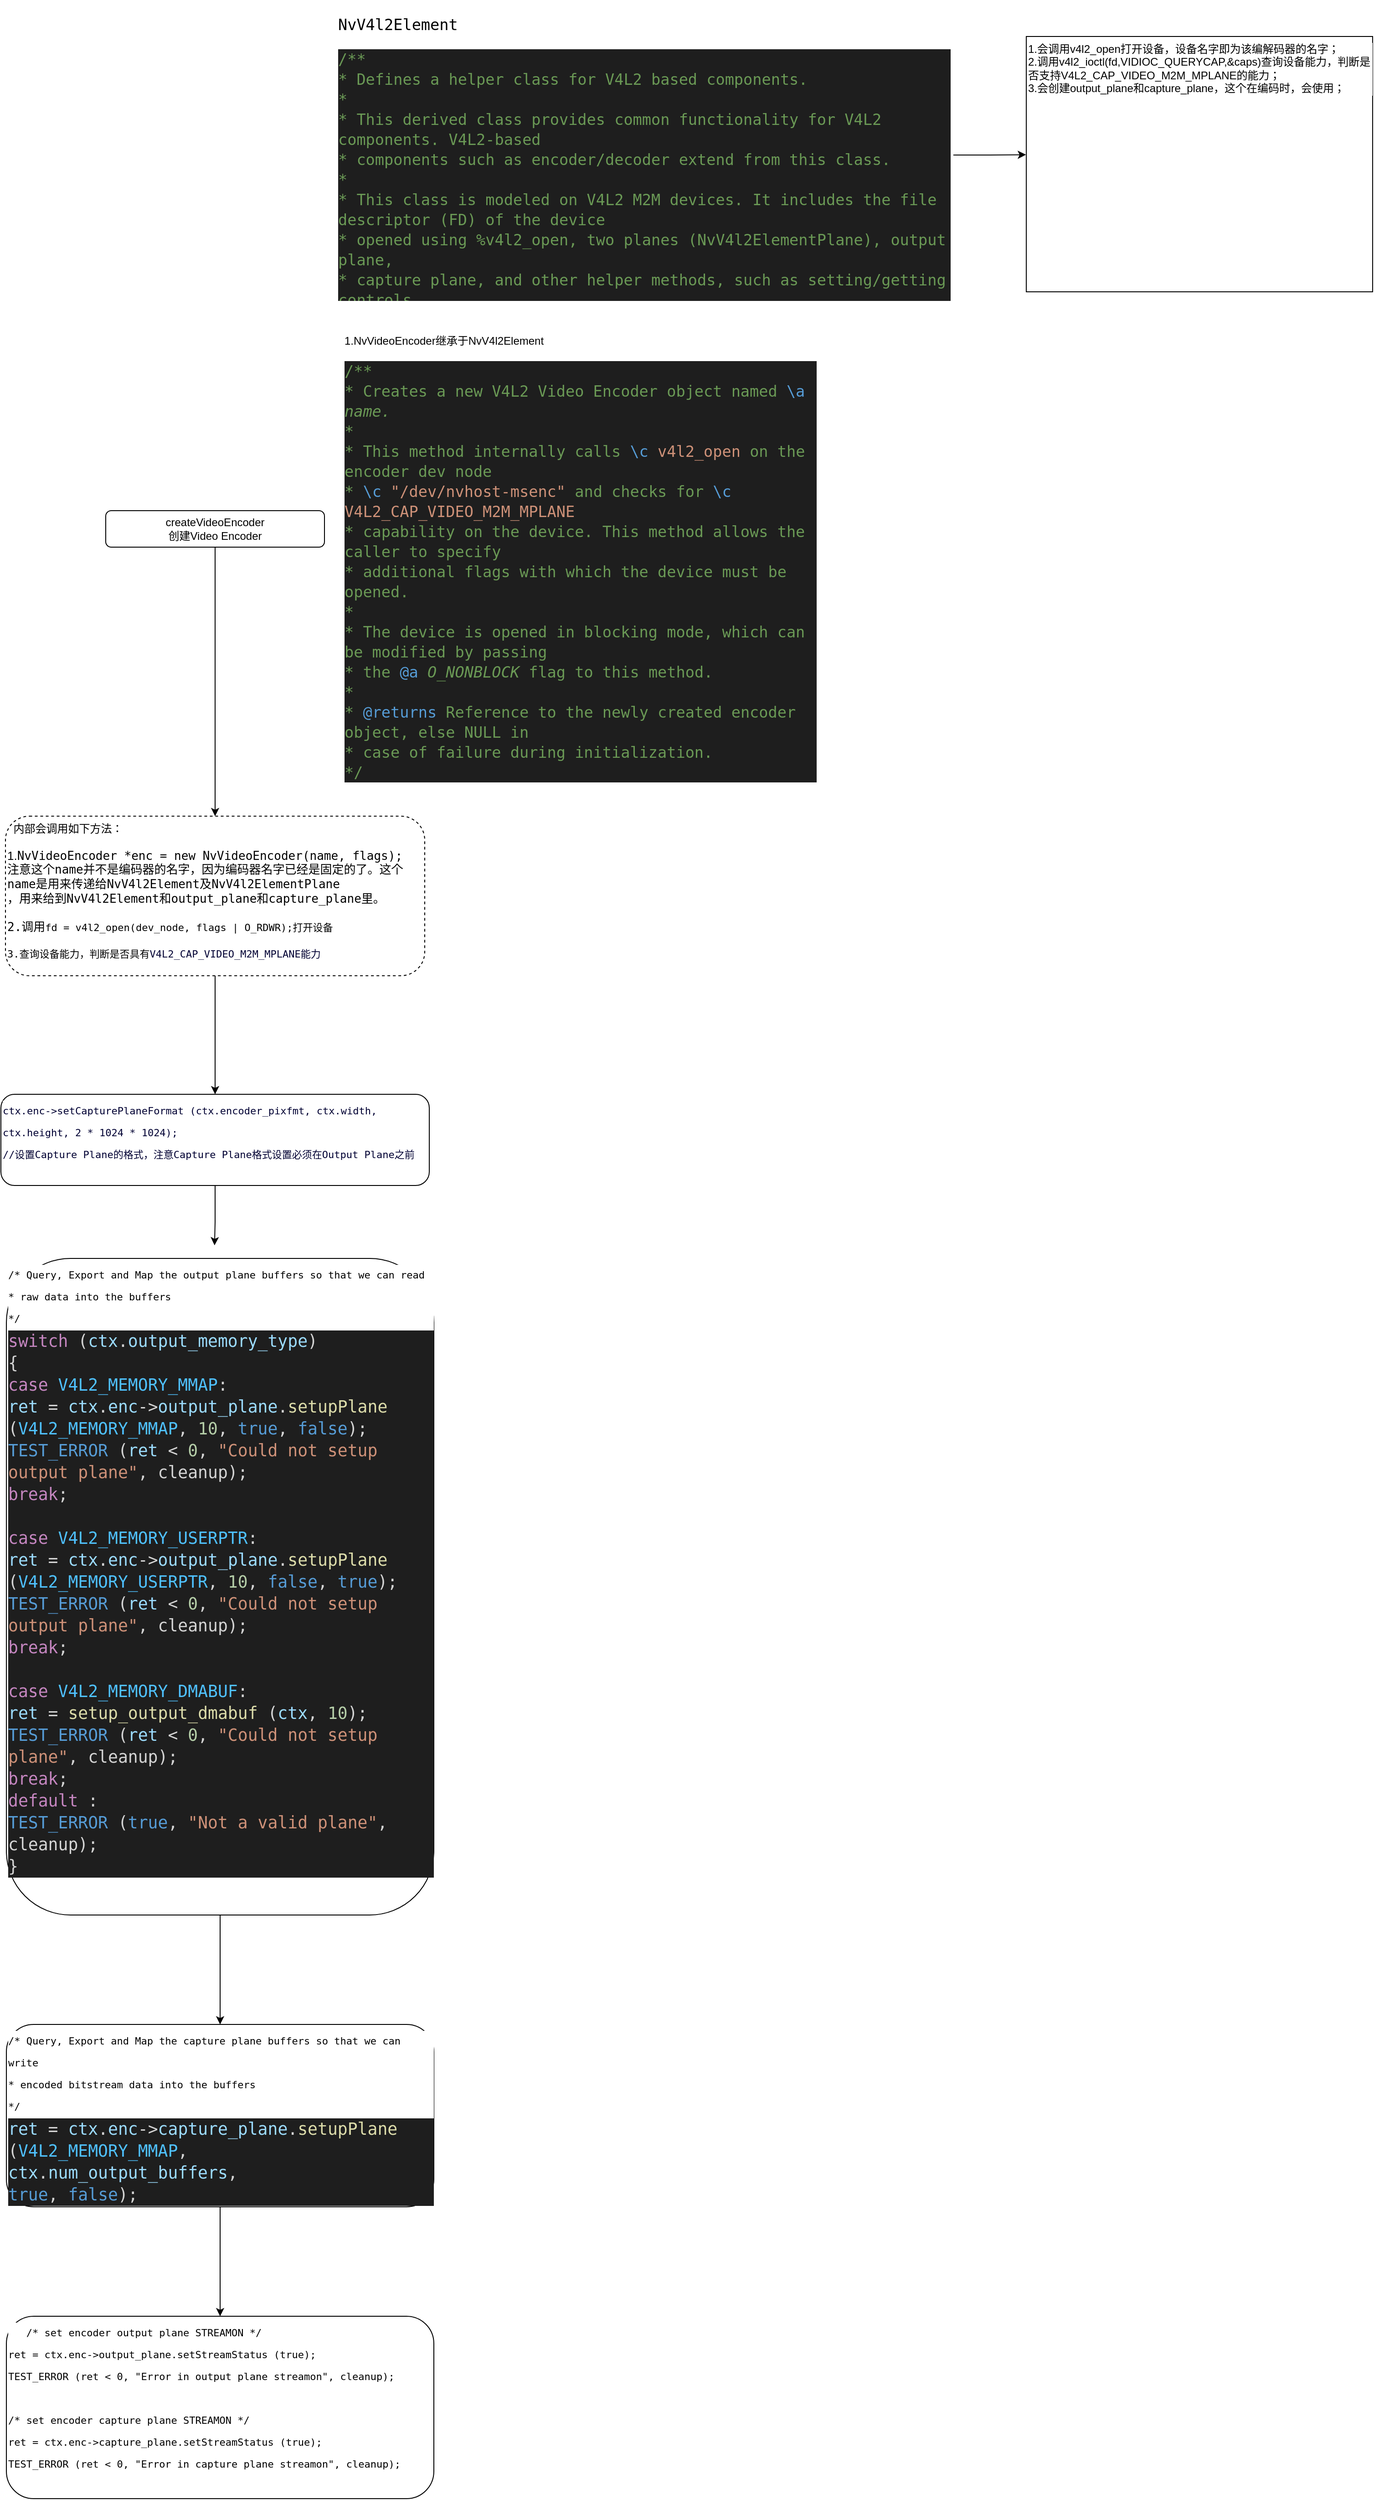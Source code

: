 <mxfile version="20.0.4" type="github">
  <diagram id="h0UbLLDwKzwc2ggPvic3" name="nvidia encode">
    <mxGraphModel dx="934" dy="1682" grid="1" gridSize="10" guides="1" tooltips="1" connect="1" arrows="1" fold="1" page="1" pageScale="1" pageWidth="827" pageHeight="1169" math="0" shadow="0">
      <root>
        <mxCell id="0" />
        <mxCell id="1" parent="0" />
        <mxCell id="C5bBJ59nCPVQjy3G_bLI-8" style="edgeStyle=orthogonalEdgeStyle;rounded=0;orthogonalLoop=1;jettySize=auto;html=1;entryX=0.5;entryY=0;entryDx=0;entryDy=0;fontSize=11;fontColor=#000000;" edge="1" parent="1" source="C5bBJ59nCPVQjy3G_bLI-1" target="C5bBJ59nCPVQjy3G_bLI-7">
          <mxGeometry relative="1" as="geometry" />
        </mxCell>
        <mxCell id="C5bBJ59nCPVQjy3G_bLI-1" value="createVideoEncoder&lt;br&gt;创建Video Encoder" style="rounded=1;whiteSpace=wrap;html=1;" vertex="1" parent="1">
          <mxGeometry x="270" y="230" width="240" height="40" as="geometry" />
        </mxCell>
        <mxCell id="C5bBJ59nCPVQjy3G_bLI-2" value="1.NvVideoEncoder继承于NvV4l2Element&lt;br&gt;&lt;br&gt;&lt;div style=&quot;color: rgb(212, 212, 212); background-color: rgb(30, 30, 30); font-family: &amp;quot;Operator Mono&amp;quot;, &amp;quot;Dank Mono&amp;quot;, &amp;quot;Fira Code Light&amp;quot;, &amp;quot;Droid Sans Mono&amp;quot;, &amp;quot;monospace&amp;quot;, monospace; font-size: 16.8px; line-height: 22px;&quot;&gt;&lt;div&gt;&lt;span style=&quot;color: #6a9955;&quot;&gt;/**&lt;/span&gt;&lt;/div&gt;&lt;div&gt;&lt;span style=&quot;color: #6a9955;&quot;&gt;     * Creates a new V4L2 Video Encoder object named &lt;/span&gt;&lt;span style=&quot;color: #569cd6;&quot;&gt;\a&lt;/span&gt;&lt;span style=&quot;color: #6a9955;&quot;&gt; &lt;/span&gt;&lt;span style=&quot;color: #6a9955;font-style: italic;&quot;&gt;name.&lt;/span&gt;&lt;/div&gt;&lt;div&gt;&lt;span style=&quot;color: #6a9955;&quot;&gt;     *&lt;/span&gt;&lt;/div&gt;&lt;div&gt;&lt;span style=&quot;color: #6a9955;&quot;&gt;     * This method internally calls &lt;/span&gt;&lt;span style=&quot;color: #569cd6;&quot;&gt;\c&lt;/span&gt;&lt;span style=&quot;color: #6a9955;&quot;&gt; &lt;/span&gt;&lt;span style=&quot;color: #ce9178;&quot;&gt;v4l2_open&lt;/span&gt;&lt;span style=&quot;color: #6a9955;&quot;&gt; on the encoder dev node&lt;/span&gt;&lt;/div&gt;&lt;div&gt;&lt;span style=&quot;color: #6a9955;&quot;&gt;     * &lt;/span&gt;&lt;span style=&quot;color: #569cd6;&quot;&gt;\c&lt;/span&gt;&lt;span style=&quot;color: #6a9955;&quot;&gt; &lt;/span&gt;&lt;span style=&quot;color: #ce9178;&quot;&gt;&quot;/dev/nvhost-msenc&quot;&lt;/span&gt;&lt;span style=&quot;color: #6a9955;&quot;&gt; and checks for &lt;/span&gt;&lt;span style=&quot;color: #569cd6;&quot;&gt;\c&lt;/span&gt;&lt;span style=&quot;color: #6a9955;&quot;&gt; &lt;/span&gt;&lt;span style=&quot;color: #ce9178;&quot;&gt;V4L2_CAP_VIDEO_M2M_MPLANE&lt;/span&gt;&lt;/div&gt;&lt;div&gt;&lt;span style=&quot;color: #6a9955;&quot;&gt;     * capability on the device. This method allows the caller to specify&lt;/span&gt;&lt;/div&gt;&lt;div&gt;&lt;span style=&quot;color: #6a9955;&quot;&gt;     * additional flags with which the device must be opened.&lt;/span&gt;&lt;/div&gt;&lt;div&gt;&lt;span style=&quot;color: #6a9955;&quot;&gt;     *&lt;/span&gt;&lt;/div&gt;&lt;div&gt;&lt;span style=&quot;color: #6a9955;&quot;&gt;     * The device is opened in blocking mode, which can be modified by passing&lt;/span&gt;&lt;/div&gt;&lt;div&gt;&lt;span style=&quot;color: #6a9955;&quot;&gt;     * the &lt;/span&gt;&lt;span style=&quot;color: #569cd6;&quot;&gt;@a&lt;/span&gt;&lt;span style=&quot;color: #6a9955;&quot;&gt; &lt;/span&gt;&lt;span style=&quot;color: #6a9955;font-style: italic;&quot;&gt;O_NONBLOCK&lt;/span&gt;&lt;span style=&quot;color: #6a9955;&quot;&gt; flag to this method.&lt;/span&gt;&lt;/div&gt;&lt;div&gt;&lt;span style=&quot;color: #6a9955;&quot;&gt;     *&lt;/span&gt;&lt;/div&gt;&lt;div&gt;&lt;span style=&quot;color: #6a9955;&quot;&gt;     * &lt;/span&gt;&lt;span style=&quot;color: #569cd6;&quot;&gt;@returns&lt;/span&gt;&lt;span style=&quot;color: #6a9955;&quot;&gt; Reference to the newly created encoder object, else NULL in&lt;/span&gt;&lt;/div&gt;&lt;div&gt;&lt;span style=&quot;color: #6a9955;&quot;&gt;     *          case of failure during initialization.&lt;/span&gt;&lt;/div&gt;&lt;div&gt;&lt;span style=&quot;color: #6a9955;&quot;&gt;     */&lt;/span&gt;&lt;/div&gt;&lt;/div&gt;" style="text;html=1;strokeColor=none;fillColor=none;align=left;verticalAlign=top;whiteSpace=wrap;rounded=0;" vertex="1" parent="1">
          <mxGeometry x="530" y="30" width="520" height="440" as="geometry" />
        </mxCell>
        <mxCell id="C5bBJ59nCPVQjy3G_bLI-5" style="edgeStyle=orthogonalEdgeStyle;rounded=0;orthogonalLoop=1;jettySize=auto;html=1;exitX=1;exitY=0.5;exitDx=0;exitDy=0;entryX=-0.001;entryY=0.381;entryDx=0;entryDy=0;entryPerimeter=0;fontColor=#000000;" edge="1" parent="1" source="C5bBJ59nCPVQjy3G_bLI-3">
          <mxGeometry relative="1" as="geometry">
            <mxPoint x="1279.62" y="-160.32" as="targetPoint" />
          </mxGeometry>
        </mxCell>
        <mxCell id="C5bBJ59nCPVQjy3G_bLI-3" value="&lt;h1&gt;&lt;div style=&quot;font-family: &amp;quot;Operator Mono&amp;quot;, &amp;quot;Dank Mono&amp;quot;, &amp;quot;Fira Code Light&amp;quot;, &amp;quot;Droid Sans Mono&amp;quot;, &amp;quot;monospace&amp;quot;, monospace; font-weight: normal; font-size: 16.8px; line-height: 22px;&quot;&gt;&lt;span style=&quot;background-color: rgb(255, 255, 255);&quot;&gt;NvV4l2Element&lt;/span&gt;&lt;/div&gt;&lt;/h1&gt;&lt;div style=&quot;color: rgb(212, 212, 212); background-color: rgb(30, 30, 30); font-family: &amp;quot;Operator Mono&amp;quot;, &amp;quot;Dank Mono&amp;quot;, &amp;quot;Fira Code Light&amp;quot;, &amp;quot;Droid Sans Mono&amp;quot;, &amp;quot;monospace&amp;quot;, monospace; font-size: 16.8px; line-height: 22px;&quot;&gt;&lt;div&gt;&lt;span style=&quot;color: #6a9955;&quot;&gt;/**&lt;/span&gt;&lt;/div&gt;&lt;div&gt;&lt;span style=&quot;color: #6a9955;&quot;&gt; * Defines a helper class for V4L2 based components.&lt;/span&gt;&lt;/div&gt;&lt;div&gt;&lt;span style=&quot;color: #6a9955;&quot;&gt; *&lt;/span&gt;&lt;/div&gt;&lt;div&gt;&lt;span style=&quot;color: #6a9955;&quot;&gt; * This derived class provides common functionality for V4L2 components. V4L2-based&lt;/span&gt;&lt;/div&gt;&lt;div&gt;&lt;span style=&quot;color: #6a9955;&quot;&gt; * components such as encoder/decoder extend from this class.&lt;/span&gt;&lt;/div&gt;&lt;div&gt;&lt;span style=&quot;color: #6a9955;&quot;&gt; *&lt;/span&gt;&lt;/div&gt;&lt;div&gt;&lt;span style=&quot;color: #6a9955;&quot;&gt; * This class is modeled on V4L2 M2M devices. It includes the file descriptor (FD) of the device&lt;/span&gt;&lt;/div&gt;&lt;div&gt;&lt;span style=&quot;color: #6a9955;&quot;&gt; * opened using %v4l2_open, two planes (NvV4l2ElementPlane), output plane,&lt;/span&gt;&lt;/div&gt;&lt;div&gt;&lt;span style=&quot;color: #6a9955;&quot;&gt; * capture plane, and other helper methods, such as setting/getting controls,&lt;/span&gt;&lt;/div&gt;&lt;div&gt;&lt;span style=&quot;color: #6a9955;&quot;&gt; * subscribing/dequeueing events, etc.&lt;/span&gt;&lt;/div&gt;&lt;div&gt;&lt;span style=&quot;color: #6a9955;&quot;&gt; */&lt;/span&gt;&lt;/div&gt;&lt;/div&gt;" style="text;html=1;strokeColor=none;fillColor=none;spacing=5;spacingTop=-20;whiteSpace=wrap;overflow=hidden;rounded=0;" vertex="1" parent="1">
          <mxGeometry x="520" y="-320" width="680" height="320" as="geometry" />
        </mxCell>
        <mxCell id="C5bBJ59nCPVQjy3G_bLI-6" value="1.会调用v4l2_open打开设备，设备名字即为该编解码器的名字；&lt;br&gt;2.调用v4l2_ioctl(fd,VIDIOC_QUERYCAP,&amp;amp;caps)查询设备能力，判断是否支持V4L2_CAP_VIDEO_M2M_MPLANE的能力；&lt;br&gt;3.会创建output_plane和capture_plane，这个在编码时，会使用；" style="rounded=0;whiteSpace=wrap;html=1;labelBackgroundColor=#FFFFFF;fontColor=#000000;align=left;verticalAlign=top;" vertex="1" parent="1">
          <mxGeometry x="1280" y="-290" width="380" height="280" as="geometry" />
        </mxCell>
        <mxCell id="C5bBJ59nCPVQjy3G_bLI-12" style="edgeStyle=orthogonalEdgeStyle;rounded=0;orthogonalLoop=1;jettySize=auto;html=1;entryX=0.5;entryY=0;entryDx=0;entryDy=0;fontSize=11;fontColor=#000033;" edge="1" parent="1" source="C5bBJ59nCPVQjy3G_bLI-7" target="C5bBJ59nCPVQjy3G_bLI-9">
          <mxGeometry relative="1" as="geometry" />
        </mxCell>
        <mxCell id="C5bBJ59nCPVQjy3G_bLI-7" value="&lt;span style=&quot;white-space: pre;&quot;&gt;	&lt;/span&gt;&lt;span style=&quot;white-space: pre;&quot;&gt;	&lt;/span&gt;内部会调用如下方法：&lt;br&gt;&lt;br&gt;&lt;span style=&quot;background-color: rgb(255, 255, 255); font-size: 13px;&quot;&gt;1.&lt;span style=&quot;font-family: &amp;quot;Operator Mono&amp;quot;, &amp;quot;Dank Mono&amp;quot;, &amp;quot;Fira Code Light&amp;quot;, &amp;quot;Droid Sans Mono&amp;quot;, &amp;quot;monospace&amp;quot;, monospace;&quot;&gt;NvVideoEncoder&lt;/span&gt;&lt;span style=&quot;font-family: &amp;quot;Operator Mono&amp;quot;, &amp;quot;Dank Mono&amp;quot;, &amp;quot;Fira Code Light&amp;quot;, &amp;quot;Droid Sans Mono&amp;quot;, &amp;quot;monospace&amp;quot;, monospace;&quot;&gt; *&lt;/span&gt;&lt;span style=&quot;font-family: &amp;quot;Operator Mono&amp;quot;, &amp;quot;Dank Mono&amp;quot;, &amp;quot;Fira Code Light&amp;quot;, &amp;quot;Droid Sans Mono&amp;quot;, &amp;quot;monospace&amp;quot;, monospace;&quot;&gt;enc&lt;/span&gt;&lt;span style=&quot;font-family: &amp;quot;Operator Mono&amp;quot;, &amp;quot;Dank Mono&amp;quot;, &amp;quot;Fira Code Light&amp;quot;, &amp;quot;Droid Sans Mono&amp;quot;, &amp;quot;monospace&amp;quot;, monospace;&quot;&gt; = &lt;/span&gt;&lt;span style=&quot;font-family: &amp;quot;Operator Mono&amp;quot;, &amp;quot;Dank Mono&amp;quot;, &amp;quot;Fira Code Light&amp;quot;, &amp;quot;Droid Sans Mono&amp;quot;, &amp;quot;monospace&amp;quot;, monospace;&quot;&gt;new&lt;/span&gt;&lt;span style=&quot;font-family: &amp;quot;Operator Mono&amp;quot;, &amp;quot;Dank Mono&amp;quot;, &amp;quot;Fira Code Light&amp;quot;, &amp;quot;Droid Sans Mono&amp;quot;, &amp;quot;monospace&amp;quot;, monospace;&quot;&gt; &lt;/span&gt;&lt;span style=&quot;font-family: &amp;quot;Operator Mono&amp;quot;, &amp;quot;Dank Mono&amp;quot;, &amp;quot;Fira Code Light&amp;quot;, &amp;quot;Droid Sans Mono&amp;quot;, &amp;quot;monospace&amp;quot;, monospace;&quot;&gt;NvVideoEncoder&lt;/span&gt;&lt;span style=&quot;font-family: &amp;quot;Operator Mono&amp;quot;, &amp;quot;Dank Mono&amp;quot;, &amp;quot;Fira Code Light&amp;quot;, &amp;quot;Droid Sans Mono&amp;quot;, &amp;quot;monospace&amp;quot;, monospace;&quot;&gt;(&lt;/span&gt;&lt;span style=&quot;font-family: &amp;quot;Operator Mono&amp;quot;, &amp;quot;Dank Mono&amp;quot;, &amp;quot;Fira Code Light&amp;quot;, &amp;quot;Droid Sans Mono&amp;quot;, &amp;quot;monospace&amp;quot;, monospace;&quot;&gt;name&lt;/span&gt;&lt;span style=&quot;font-family: &amp;quot;Operator Mono&amp;quot;, &amp;quot;Dank Mono&amp;quot;, &amp;quot;Fira Code Light&amp;quot;, &amp;quot;Droid Sans Mono&amp;quot;, &amp;quot;monospace&amp;quot;, monospace;&quot;&gt;, &lt;/span&gt;&lt;span style=&quot;font-family: &amp;quot;Operator Mono&amp;quot;, &amp;quot;Dank Mono&amp;quot;, &amp;quot;Fira Code Light&amp;quot;, &amp;quot;Droid Sans Mono&amp;quot;, &amp;quot;monospace&amp;quot;, monospace;&quot;&gt;flags&lt;/span&gt;&lt;span style=&quot;font-family: &amp;quot;Operator Mono&amp;quot;, &amp;quot;Dank Mono&amp;quot;, &amp;quot;Fira Code Light&amp;quot;, &amp;quot;Droid Sans Mono&amp;quot;, &amp;quot;monospace&amp;quot;, monospace;&quot;&gt;);&lt;br&gt;注意这个name并不是编码器的名字，因为编码器名字已经是固定的了。这个name是用来传递给NvV4l2Element及&lt;/span&gt;&lt;/span&gt;&lt;span style=&quot;font-family: &amp;quot;Operator Mono&amp;quot;, &amp;quot;Dank Mono&amp;quot;, &amp;quot;Fira Code Light&amp;quot;, &amp;quot;Droid Sans Mono&amp;quot;, &amp;quot;monospace&amp;quot;, monospace; font-size: 13px; background-color: rgb(255, 255, 255);&quot;&gt;NvV4l2ElementPlane&lt;/span&gt;&lt;span style=&quot;background-color: rgb(255, 255, 255); font-size: 13px;&quot;&gt;&lt;span style=&quot;font-family: &amp;quot;Operator Mono&amp;quot;, &amp;quot;Dank Mono&amp;quot;, &amp;quot;Fira Code Light&amp;quot;, &amp;quot;Droid Sans Mono&amp;quot;, &amp;quot;monospace&amp;quot;, monospace;&quot;&gt;&lt;br&gt;，用来给到NvV4l2Element和output_plane和capture_plane里。&lt;br&gt;&lt;br&gt;2.调用&lt;/span&gt;&lt;/span&gt;&lt;font style=&quot;font-size: 11px;&quot;&gt;&lt;span style=&quot;font-family: &amp;quot;Operator Mono&amp;quot;, &amp;quot;Dank Mono&amp;quot;, &amp;quot;Fira Code Light&amp;quot;, &amp;quot;Droid Sans Mono&amp;quot;, &amp;quot;monospace&amp;quot;, monospace; font-size: 11px;&quot;&gt;fd&lt;/span&gt;&lt;span style=&quot;font-family: &amp;quot;Operator Mono&amp;quot;, &amp;quot;Dank Mono&amp;quot;, &amp;quot;Fira Code Light&amp;quot;, &amp;quot;Droid Sans Mono&amp;quot;, &amp;quot;monospace&amp;quot;, monospace; font-size: 11px;&quot;&gt; = &lt;/span&gt;&lt;span style=&quot;font-family: &amp;quot;Operator Mono&amp;quot;, &amp;quot;Dank Mono&amp;quot;, &amp;quot;Fira Code Light&amp;quot;, &amp;quot;Droid Sans Mono&amp;quot;, &amp;quot;monospace&amp;quot;, monospace; font-size: 11px;&quot;&gt;v4l2_open&lt;/span&gt;&lt;span style=&quot;font-family: &amp;quot;Operator Mono&amp;quot;, &amp;quot;Dank Mono&amp;quot;, &amp;quot;Fira Code Light&amp;quot;, &amp;quot;Droid Sans Mono&amp;quot;, &amp;quot;monospace&amp;quot;, monospace; font-size: 11px;&quot;&gt;(&lt;/span&gt;&lt;span style=&quot;font-family: &amp;quot;Operator Mono&amp;quot;, &amp;quot;Dank Mono&amp;quot;, &amp;quot;Fira Code Light&amp;quot;, &amp;quot;Droid Sans Mono&amp;quot;, &amp;quot;monospace&amp;quot;, monospace; font-size: 11px;&quot;&gt;dev_node&lt;/span&gt;&lt;span style=&quot;font-family: &amp;quot;Operator Mono&amp;quot;, &amp;quot;Dank Mono&amp;quot;, &amp;quot;Fira Code Light&amp;quot;, &amp;quot;Droid Sans Mono&amp;quot;, &amp;quot;monospace&amp;quot;, monospace; font-size: 11px;&quot;&gt;, &lt;/span&gt;&lt;span style=&quot;font-family: &amp;quot;Operator Mono&amp;quot;, &amp;quot;Dank Mono&amp;quot;, &amp;quot;Fira Code Light&amp;quot;, &amp;quot;Droid Sans Mono&amp;quot;, &amp;quot;monospace&amp;quot;, monospace; font-size: 11px;&quot;&gt;flags&lt;/span&gt;&lt;span style=&quot;font-family: &amp;quot;Operator Mono&amp;quot;, &amp;quot;Dank Mono&amp;quot;, &amp;quot;Fira Code Light&amp;quot;, &amp;quot;Droid Sans Mono&amp;quot;, &amp;quot;monospace&amp;quot;, monospace; font-size: 11px;&quot;&gt; | &lt;/span&gt;&lt;span style=&quot;font-family: &amp;quot;Operator Mono&amp;quot;, &amp;quot;Dank Mono&amp;quot;, &amp;quot;Fira Code Light&amp;quot;, &amp;quot;Droid Sans Mono&amp;quot;, &amp;quot;monospace&amp;quot;, monospace; font-size: 11px;&quot;&gt;O_RDWR&lt;/span&gt;&lt;span style=&quot;font-family: &amp;quot;Operator Mono&amp;quot;, &amp;quot;Dank Mono&amp;quot;, &amp;quot;Fira Code Light&amp;quot;, &amp;quot;Droid Sans Mono&amp;quot;, &amp;quot;monospace&amp;quot;, monospace; font-size: 11px;&quot;&gt;);打开设备&lt;br&gt;&lt;br&gt;3.查询设备能力，判断是否具有&lt;/span&gt;&lt;/font&gt;&lt;span style=&quot;font-family: &amp;quot;Operator Mono&amp;quot;, &amp;quot;Dank Mono&amp;quot;, &amp;quot;Fira Code Light&amp;quot;, &amp;quot;Droid Sans Mono&amp;quot;, &amp;quot;monospace&amp;quot;, monospace; background-color: rgb(255, 255, 255);&quot;&gt;&lt;font style=&quot;font-size: 11px;&quot; color=&quot;#000033&quot;&gt;V4L2_CAP_VIDEO_M2M_MPLANE能力&lt;br&gt;&lt;br&gt;&lt;/font&gt;&lt;/span&gt;" style="rounded=1;whiteSpace=wrap;html=1;align=left;verticalAlign=top;dashed=1;" vertex="1" parent="1">
          <mxGeometry x="160" y="565" width="460" height="175" as="geometry" />
        </mxCell>
        <mxCell id="C5bBJ59nCPVQjy3G_bLI-14" style="edgeStyle=orthogonalEdgeStyle;rounded=0;orthogonalLoop=1;jettySize=auto;html=1;entryX=0.487;entryY=-0.02;entryDx=0;entryDy=0;entryPerimeter=0;fontSize=11;fontColor=#000033;" edge="1" parent="1" source="C5bBJ59nCPVQjy3G_bLI-9" target="C5bBJ59nCPVQjy3G_bLI-13">
          <mxGeometry relative="1" as="geometry" />
        </mxCell>
        <mxCell id="C5bBJ59nCPVQjy3G_bLI-9" value="&lt;div style=&quot;font-family: &amp;quot;Operator Mono&amp;quot;, &amp;quot;Dank Mono&amp;quot;, &amp;quot;Fira Code Light&amp;quot;, &amp;quot;Droid Sans Mono&amp;quot;, &amp;quot;monospace&amp;quot;, monospace; line-height: 24px; font-size: 11px;&quot;&gt;&lt;div style=&quot;font-size: 11px;&quot;&gt;ctx.enc-&amp;gt;setCapturePlaneFormat (ctx.encoder_pixfmt, ctx.width,&lt;/div&gt;&lt;div style=&quot;font-size: 11px;&quot;&gt;                                         ctx.height, 2 * 1024 * 1024);&lt;/div&gt;&lt;div style=&quot;font-size: 11px;&quot;&gt;//设置Capture Plane的格式，注意Capture Plane格式设置必须在Output Plane之前&lt;/div&gt;&lt;/div&gt;" style="rounded=1;whiteSpace=wrap;html=1;labelBackgroundColor=#FFFFFF;fontSize=11;fontColor=#000033;align=left;verticalAlign=top;" vertex="1" parent="1">
          <mxGeometry x="155" y="870" width="470" height="100" as="geometry" />
        </mxCell>
        <mxCell id="C5bBJ59nCPVQjy3G_bLI-17" style="edgeStyle=orthogonalEdgeStyle;rounded=0;orthogonalLoop=1;jettySize=auto;html=1;entryX=0.5;entryY=0;entryDx=0;entryDy=0;fontSize=11;fontColor=#000000;" edge="1" parent="1" source="C5bBJ59nCPVQjy3G_bLI-13" target="C5bBJ59nCPVQjy3G_bLI-16">
          <mxGeometry relative="1" as="geometry" />
        </mxCell>
        <mxCell id="C5bBJ59nCPVQjy3G_bLI-13" value="&lt;div style=&quot;font-family: &amp;quot;Operator Mono&amp;quot;, &amp;quot;Dank Mono&amp;quot;, &amp;quot;Fira Code Light&amp;quot;, &amp;quot;Droid Sans Mono&amp;quot;, &amp;quot;monospace&amp;quot;, monospace; line-height: 24px; font-size: 11px;&quot;&gt;&lt;div style=&quot;font-size: 11px;&quot;&gt;&lt;div style=&quot;line-height: 24px; font-size: 11px;&quot;&gt;&lt;div style=&quot;font-size: 11px;&quot;&gt;&lt;span style=&quot;background-color: rgb(255, 255, 255); font-size: 11px;&quot;&gt;&lt;font style=&quot;font-size: 11px;&quot; color=&quot;#000000&quot;&gt; /* Query, Export and Map the output plane buffers so that we can read&lt;/font&gt;&lt;/span&gt;&lt;/div&gt;&lt;div style=&quot;font-size: 11px;&quot;&gt;&lt;span style=&quot;background-color: rgb(255, 255, 255); font-size: 11px;&quot;&gt;&lt;font style=&quot;font-size: 11px;&quot; color=&quot;#000000&quot;&gt;     * raw data into the buffers&lt;/font&gt;&lt;/span&gt;&lt;/div&gt;&lt;div style=&quot;font-size: 11px;&quot;&gt;&lt;span style=&quot;background-color: rgb(255, 255, 255); font-size: 11px;&quot;&gt;&lt;font style=&quot;font-size: 11px;&quot; color=&quot;#000000&quot;&gt;     */&lt;/font&gt;&lt;/span&gt;&lt;/div&gt;&lt;div style=&quot;font-size: 11px;&quot;&gt;&lt;div style=&quot;color: rgb(212, 212, 212); background-color: rgb(30, 30, 30); font-size: 18.2px; line-height: 24px;&quot;&gt;&lt;div&gt;&lt;span style=&quot;color: #c586c0;&quot;&gt;switch&lt;/span&gt; (&lt;span style=&quot;color: #9cdcfe;&quot;&gt;ctx&lt;/span&gt;.&lt;span style=&quot;color: #9cdcfe;&quot;&gt;output_memory_type&lt;/span&gt;)&lt;/div&gt;&lt;div&gt;    {&lt;/div&gt;&lt;div&gt;        &lt;span style=&quot;color: #c586c0;&quot;&gt;case&lt;/span&gt; &lt;span style=&quot;color: #4fc1ff;&quot;&gt;V4L2_MEMORY_MMAP&lt;/span&gt;:&lt;/div&gt;&lt;div&gt;            &lt;span style=&quot;color: #9cdcfe;&quot;&gt;ret&lt;/span&gt; = &lt;span style=&quot;color: #9cdcfe;&quot;&gt;ctx&lt;/span&gt;.&lt;span style=&quot;color: #9cdcfe;&quot;&gt;enc&lt;/span&gt;-&amp;gt;&lt;span style=&quot;color: #9cdcfe;&quot;&gt;output_plane&lt;/span&gt;.&lt;span style=&quot;color: #dcdcaa;&quot;&gt;setupPlane&lt;/span&gt; (&lt;span style=&quot;color: #4fc1ff;&quot;&gt;V4L2_MEMORY_MMAP&lt;/span&gt;, &lt;span style=&quot;color: #b5cea8;&quot;&gt;10&lt;/span&gt;, &lt;span style=&quot;color: #569cd6;&quot;&gt;true&lt;/span&gt;, &lt;span style=&quot;color: #569cd6;&quot;&gt;false&lt;/span&gt;);&lt;/div&gt;&lt;div&gt;            &lt;span style=&quot;color: #569cd6;&quot;&gt;TEST_ERROR&lt;/span&gt; (&lt;span style=&quot;color: #9cdcfe;&quot;&gt;ret&lt;/span&gt; &amp;lt; &lt;span style=&quot;color: #b5cea8;&quot;&gt;0&lt;/span&gt;, &lt;span style=&quot;color: #ce9178;&quot;&gt;&quot;Could not setup output plane&quot;&lt;/span&gt;, cleanup);&lt;/div&gt;&lt;div&gt;            &lt;span style=&quot;color: #c586c0;&quot;&gt;break&lt;/span&gt;;&lt;/div&gt;&lt;br&gt;&lt;div&gt;        &lt;span style=&quot;color: #c586c0;&quot;&gt;case&lt;/span&gt; &lt;span style=&quot;color: #4fc1ff;&quot;&gt;V4L2_MEMORY_USERPTR&lt;/span&gt;:&lt;/div&gt;&lt;div&gt;            &lt;span style=&quot;color: #9cdcfe;&quot;&gt;ret&lt;/span&gt; = &lt;span style=&quot;color: #9cdcfe;&quot;&gt;ctx&lt;/span&gt;.&lt;span style=&quot;color: #9cdcfe;&quot;&gt;enc&lt;/span&gt;-&amp;gt;&lt;span style=&quot;color: #9cdcfe;&quot;&gt;output_plane&lt;/span&gt;.&lt;span style=&quot;color: #dcdcaa;&quot;&gt;setupPlane&lt;/span&gt; (&lt;span style=&quot;color: #4fc1ff;&quot;&gt;V4L2_MEMORY_USERPTR&lt;/span&gt;, &lt;span style=&quot;color: #b5cea8;&quot;&gt;10&lt;/span&gt;, &lt;span style=&quot;color: #569cd6;&quot;&gt;false&lt;/span&gt;, &lt;span style=&quot;color: #569cd6;&quot;&gt;true&lt;/span&gt;);&lt;/div&gt;&lt;div&gt;            &lt;span style=&quot;color: #569cd6;&quot;&gt;TEST_ERROR&lt;/span&gt; (&lt;span style=&quot;color: #9cdcfe;&quot;&gt;ret&lt;/span&gt; &amp;lt; &lt;span style=&quot;color: #b5cea8;&quot;&gt;0&lt;/span&gt;, &lt;span style=&quot;color: #ce9178;&quot;&gt;&quot;Could not setup output plane&quot;&lt;/span&gt;, cleanup);&lt;/div&gt;&lt;div&gt;            &lt;span style=&quot;color: #c586c0;&quot;&gt;break&lt;/span&gt;;&lt;/div&gt;&lt;br&gt;&lt;div&gt;        &lt;span style=&quot;color: #c586c0;&quot;&gt;case&lt;/span&gt; &lt;span style=&quot;color: #4fc1ff;&quot;&gt;V4L2_MEMORY_DMABUF&lt;/span&gt;:&lt;/div&gt;&lt;div&gt;            &lt;span style=&quot;color: #9cdcfe;&quot;&gt;ret&lt;/span&gt; = &lt;span style=&quot;color: #dcdcaa;&quot;&gt;setup_output_dmabuf&lt;/span&gt; (&lt;span style=&quot;color: #9cdcfe;&quot;&gt;ctx&lt;/span&gt;, &lt;span style=&quot;color: #b5cea8;&quot;&gt;10&lt;/span&gt;);&lt;/div&gt;&lt;div&gt;            &lt;span style=&quot;color: #569cd6;&quot;&gt;TEST_ERROR&lt;/span&gt; (&lt;span style=&quot;color: #9cdcfe;&quot;&gt;ret&lt;/span&gt; &amp;lt; &lt;span style=&quot;color: #b5cea8;&quot;&gt;0&lt;/span&gt;, &lt;span style=&quot;color: #ce9178;&quot;&gt;&quot;Could not setup plane&quot;&lt;/span&gt;, cleanup);&lt;/div&gt;&lt;div&gt;            &lt;span style=&quot;color: #c586c0;&quot;&gt;break&lt;/span&gt;;&lt;/div&gt;&lt;div&gt;        &lt;span style=&quot;color: #c586c0;&quot;&gt;default&lt;/span&gt; :&lt;/div&gt;&lt;div&gt;            &lt;span style=&quot;color: #569cd6;&quot;&gt;TEST_ERROR&lt;/span&gt; (&lt;span style=&quot;color: #569cd6;&quot;&gt;true&lt;/span&gt;, &lt;span style=&quot;color: #ce9178;&quot;&gt;&quot;Not a valid plane&quot;&lt;/span&gt;, cleanup);&lt;/div&gt;&lt;div&gt;    }&lt;/div&gt;&lt;/div&gt;&lt;/div&gt;&lt;/div&gt;&lt;/div&gt;&lt;/div&gt;" style="rounded=1;whiteSpace=wrap;html=1;labelBackgroundColor=#FFFFFF;fontSize=11;fontColor=#000033;align=left;verticalAlign=top;" vertex="1" parent="1">
          <mxGeometry x="161" y="1050" width="469" height="720" as="geometry" />
        </mxCell>
        <mxCell id="C5bBJ59nCPVQjy3G_bLI-19" style="edgeStyle=orthogonalEdgeStyle;rounded=0;orthogonalLoop=1;jettySize=auto;html=1;entryX=0.5;entryY=0;entryDx=0;entryDy=0;fontSize=11;fontColor=#000000;" edge="1" parent="1" source="C5bBJ59nCPVQjy3G_bLI-16" target="C5bBJ59nCPVQjy3G_bLI-18">
          <mxGeometry relative="1" as="geometry" />
        </mxCell>
        <mxCell id="C5bBJ59nCPVQjy3G_bLI-16" value="&lt;div style=&quot;font-family: &amp;quot;Operator Mono&amp;quot;, &amp;quot;Dank Mono&amp;quot;, &amp;quot;Fira Code Light&amp;quot;, &amp;quot;Droid Sans Mono&amp;quot;, &amp;quot;monospace&amp;quot;, monospace; line-height: 24px; font-size: 11px;&quot;&gt;&lt;div style=&quot;font-size: 11px;&quot;&gt;&lt;div style=&quot;line-height: 24px; font-size: 11px;&quot;&gt;&lt;div style=&quot;line-height: 24px; font-size: 11px;&quot;&gt;&lt;div style=&quot;font-size: 11px;&quot;&gt;&lt;span style=&quot;background-color: rgb(255, 255, 255); font-size: 11px;&quot;&gt;&lt;font style=&quot;font-size: 11px;&quot; color=&quot;#000000&quot;&gt;/* Query, Export and Map the capture plane buffers so that we can write&lt;/font&gt;&lt;/span&gt;&lt;/div&gt;&lt;div style=&quot;font-size: 11px;&quot;&gt;&lt;span style=&quot;background-color: rgb(255, 255, 255); font-size: 11px;&quot;&gt;&lt;font style=&quot;font-size: 11px;&quot; color=&quot;#000000&quot;&gt;     * encoded bitstream data into the buffers&lt;/font&gt;&lt;/span&gt;&lt;/div&gt;&lt;/div&gt;&lt;div style=&quot;font-size: 11px;&quot;&gt;&lt;span style=&quot;background-color: rgb(255, 255, 255); font-size: 11px;&quot;&gt;&lt;font style=&quot;font-size: 11px;&quot; color=&quot;#000000&quot;&gt;     */&lt;/font&gt;&lt;/span&gt;&lt;/div&gt;&lt;div style=&quot;font-size: 11px;&quot;&gt;&lt;div style=&quot;color: rgb(212, 212, 212); background-color: rgb(30, 30, 30); font-size: 18.2px; line-height: 24px;&quot;&gt;&lt;div&gt;  &lt;span style=&quot;color: #9cdcfe;&quot;&gt;ret&lt;/span&gt; = &lt;span style=&quot;color: #9cdcfe;&quot;&gt;ctx&lt;/span&gt;.&lt;span style=&quot;color: #9cdcfe;&quot;&gt;enc&lt;/span&gt;-&amp;gt;&lt;span style=&quot;color: #9cdcfe;&quot;&gt;capture_plane&lt;/span&gt;.&lt;span style=&quot;color: #dcdcaa;&quot;&gt;setupPlane&lt;/span&gt; (&lt;span style=&quot;color: #4fc1ff;&quot;&gt;V4L2_MEMORY_MMAP&lt;/span&gt;,&lt;/div&gt;&lt;div&gt;                                            &lt;span style=&quot;color: #9cdcfe;&quot;&gt;ctx&lt;/span&gt;.&lt;span style=&quot;color: #9cdcfe;&quot;&gt;num_output_buffers&lt;/span&gt;,&lt;/div&gt;&lt;div&gt;                                            &lt;span style=&quot;color: #569cd6;&quot;&gt;true&lt;/span&gt;, &lt;span style=&quot;color: #569cd6;&quot;&gt;false&lt;/span&gt;);&lt;/div&gt;&lt;/div&gt;&lt;/div&gt;&lt;/div&gt;&lt;/div&gt;&lt;/div&gt;" style="rounded=1;whiteSpace=wrap;html=1;labelBackgroundColor=#FFFFFF;fontSize=11;fontColor=#000033;align=left;verticalAlign=top;" vertex="1" parent="1">
          <mxGeometry x="161" y="1890" width="469" height="200" as="geometry" />
        </mxCell>
        <mxCell id="C5bBJ59nCPVQjy3G_bLI-18" value="&lt;div style=&quot;font-family: &amp;quot;Operator Mono&amp;quot;, &amp;quot;Dank Mono&amp;quot;, &amp;quot;Fira Code Light&amp;quot;, &amp;quot;Droid Sans Mono&amp;quot;, &amp;quot;monospace&amp;quot;, monospace; line-height: 24px; font-size: 11px;&quot;&gt;&lt;div style=&quot;font-size: 11px;&quot;&gt;&lt;div style=&quot;line-height: 24px; font-size: 11px;&quot;&gt;&lt;div style=&quot;line-height: 24px; font-size: 11px;&quot;&gt;&lt;div style=&quot;font-size: 11px;&quot;&gt;&lt;span style=&quot;background-color: rgb(255, 255, 255); font-size: 11px;&quot;&gt;&lt;font style=&quot;font-size: 11px;&quot; color=&quot;#000000&quot;&gt;&amp;nbsp; &amp;nbsp;&lt;span style=&quot;font-size: 11px;&quot;&gt;/* set encoder output plane STREAMON */&lt;/span&gt;&lt;/font&gt;&lt;/span&gt;&lt;/div&gt;&lt;div style=&quot;line-height: 24px; font-size: 11px;&quot;&gt;&lt;div style=&quot;font-size: 11px;&quot;&gt;&lt;span style=&quot;background-color: rgb(255, 255, 255); font-size: 11px;&quot;&gt;&lt;font style=&quot;font-size: 11px;&quot; color=&quot;#000000&quot;&gt;    ret = ctx.enc-&amp;gt;output_plane.setStreamStatus (true);&lt;/font&gt;&lt;/span&gt;&lt;/div&gt;&lt;div style=&quot;font-size: 11px;&quot;&gt;&lt;span style=&quot;background-color: rgb(255, 255, 255); font-size: 11px;&quot;&gt;&lt;font style=&quot;font-size: 11px;&quot; color=&quot;#000000&quot;&gt;    TEST_ERROR (ret &amp;lt; 0, &quot;Error in output plane streamon&quot;, cleanup);&lt;/font&gt;&lt;/span&gt;&lt;/div&gt;&lt;span style=&quot;background-color: rgb(255, 255, 255); font-size: 11px;&quot;&gt;&lt;font style=&quot;font-size: 11px;&quot; color=&quot;#000000&quot;&gt;&lt;br style=&quot;font-size: 11px;&quot;&gt;&lt;/font&gt;&lt;/span&gt;&lt;div style=&quot;font-size: 11px;&quot;&gt;&lt;span style=&quot;background-color: rgb(255, 255, 255); font-size: 11px;&quot;&gt;&lt;font style=&quot;font-size: 11px;&quot; color=&quot;#000000&quot;&gt;    /* set encoder capture plane STREAMON */&lt;/font&gt;&lt;/span&gt;&lt;/div&gt;&lt;div style=&quot;font-size: 11px;&quot;&gt;&lt;span style=&quot;background-color: rgb(255, 255, 255); font-size: 11px;&quot;&gt;&lt;font style=&quot;font-size: 11px;&quot; color=&quot;#000000&quot;&gt;    ret = ctx.enc-&amp;gt;capture_plane.setStreamStatus (true);&lt;/font&gt;&lt;/span&gt;&lt;/div&gt;&lt;div style=&quot;font-size: 11px;&quot;&gt;    &lt;span style=&quot;background-color: rgb(255, 255, 255); font-size: 11px;&quot;&gt;&lt;font style=&quot;font-size: 11px;&quot; color=&quot;#000000&quot;&gt;TEST_ERROR (ret &amp;lt; 0, &quot;Error in capture plane streamon&quot;, cleanup);&lt;/font&gt;&lt;/span&gt;&lt;/div&gt;&lt;/div&gt;&lt;/div&gt;&lt;/div&gt;&lt;/div&gt;&lt;/div&gt;" style="rounded=1;whiteSpace=wrap;html=1;labelBackgroundColor=#FFFFFF;fontSize=11;fontColor=#000033;align=left;verticalAlign=top;" vertex="1" parent="1">
          <mxGeometry x="161" y="2210" width="469" height="200" as="geometry" />
        </mxCell>
      </root>
    </mxGraphModel>
  </diagram>
</mxfile>
